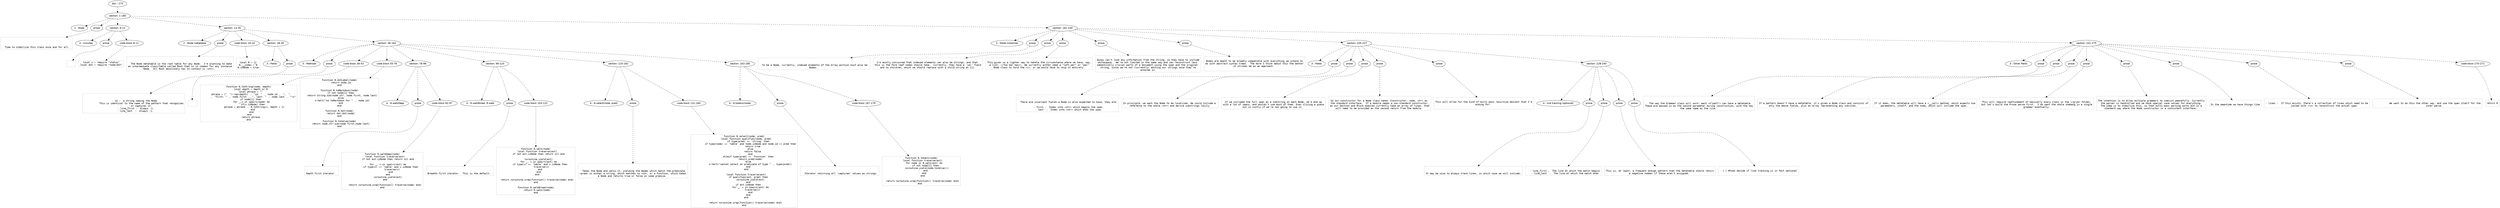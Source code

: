 digraph hierarchy {

node [fontname=Helvetica]
edge [style=dashed]

doc_0 [label="doc - 275"]


doc_0 -> { section_1}
{rank=same; section_1}

section_1 [label="section: 1-180"]


section_1 -> { header_2 prose_3 section_4 section_5 section_6}
{rank=same; header_2 prose_3 section_4 section_5 section_6}

header_2 [label="1 : Node"]

prose_3 [label="prose"]

section_4 [label="section: 6-12"]

section_5 [label="section: 13-35"]

section_6 [label="section: 181-240"]


prose_3 -> leaf_7
leaf_7  [color=Gray,shape=rectangle,fontname=Inconsolata,label="


  Time to stabilize this class once and for all. 
"]
section_4 -> { header_8 prose_9 codeblock_10}
{rank=same; header_8 prose_9 codeblock_10}

header_8 [label="3 : includes"]

prose_9 [label="prose"]

codeblock_10 [label="code block 8-11"]


prose_9 -> leaf_11
leaf_11  [color=Gray,shape=rectangle,fontname=Inconsolata,label="
"]
codeblock_10 -> leaf_12
leaf_12  [color=Gray,shape=rectangle,fontname=Inconsolata,label="local s = require \"status\"
local dot = require \"node/dot\""]
section_5 -> { header_13 prose_14 codeblock_15 section_16 section_17}
{rank=same; header_13 prose_14 codeblock_15 section_16 section_17}

header_13 [label="2 : Node metatable"]

prose_14 [label="prose"]

codeblock_15 [label="code block 19-24"]

section_16 [label="section: 28-35"]

section_17 [label="section: 36-162"]


prose_14 -> leaf_18
leaf_18  [color=Gray,shape=rectangle,fontname=Inconsolata,label="

  The Node metatable is the root table for any Node.  I'm planning to make
an intermediate class/table called Root that is in common for any instance
Node.  All Root absolutely has to contain is =str=. 
"]
codeblock_15 -> leaf_19
leaf_19  [color=Gray,shape=rectangle,fontname=Inconsolata,label="
local N = {}
N.__index = N
N.isNode = true"]
section_16 -> { header_20 prose_21}
{rank=same; header_20 prose_21}

header_20 [label="3 : Fields"]

prose_21 [label="prose"]


prose_21 -> leaf_22
leaf_22  [color=Gray,shape=rectangle,fontname=Inconsolata,label="

   - id :  A string naming the Node. 
           This is identical to the name of the pattern that recognizes
           or captures it.
   - line_first :  Always -1.
   - line_last  :  Always -1. 
"]
section_17 -> { header_23 prose_24 codeblock_25 codeblock_26 section_27 section_28 section_29 section_30}
{rank=same; header_23 prose_24 codeblock_25 codeblock_26 section_27 section_28 section_29 section_30}

header_23 [label="3 : Methods"]

prose_24 [label="prose"]

codeblock_25 [label="code block 38-53"]

codeblock_26 [label="code block 55-76"]

section_27 [label="section: 78-98"]

section_28 [label="section: 99-124"]

section_29 [label="section: 125-162"]

section_30 [label="section: 163-180"]


prose_24 -> leaf_31
leaf_31  [color=Gray,shape=rectangle,fontname=Inconsolata,label="
"]
codeblock_25 -> leaf_32
leaf_32  [color=Gray,shape=rectangle,fontname=Inconsolata,label="function N.toString(node, depth)
   local depth = depth or 0
   local phrase = \"\"
   phrase = (\"  \"):rep(depth) .. \"id: \" .. node.id .. \",  \"
      .. \"first: \" .. node.first .. \", last: \" .. node.last .. \"\\n\"
   if node[1] then
    for _,v in ipairs(node) do
      if(v.isNode) then
        phrase = phrase .. N.toString(v, depth + 1)
      end
    end
  end 
   return phrase
end"]
codeblock_26 -> leaf_33
leaf_33  [color=Gray,shape=rectangle,fontname=Inconsolata,label="function N.dotLabel(node)
  return node.id
end

function N.toMarkdown(node)
  if not node[1] then
    return string.sub(node.str, node.first, node.last)
  else
    s:halt(\"no toMarkdown for \" .. node.id)
  end
end

function N.dot(node)
  return dot.dot(node)
end

function N.toValue(node)
  return node.str:sub(node.first,node.last)
end
"]
section_27 -> { header_34 prose_35 codeblock_36}
{rank=same; header_34 prose_35 codeblock_36}

header_34 [label="4 : N.walkDeep"]

prose_35 [label="prose"]

codeblock_36 [label="code block 82-97"]


prose_35 -> leaf_37
leaf_37  [color=Gray,shape=rectangle,fontname=Inconsolata,label="

Depth-first iterator. 
"]
codeblock_36 -> leaf_38
leaf_38  [color=Gray,shape=rectangle,fontname=Inconsolata,label="function N.walkDeep(node)
    local function traverse(ast)
        if not ast.isNode then return nil end

        for _, v in ipairs(ast) do
            if type(v) == 'table' and v.isNode then
              traverse(v)
            end
        end
        coroutine.yield(ast)
    end

    return coroutine.wrap(function() traverse(node) end)
end"]
section_28 -> { header_39 prose_40 codeblock_41}
{rank=same; header_39 prose_40 codeblock_41}

header_39 [label="4 : N.walkBroad, N.walk"]

prose_40 [label="prose"]

codeblock_41 [label="code block 103-122"]


prose_40 -> leaf_42
leaf_42  [color=Gray,shape=rectangle,fontname=Inconsolata,label="

Breadth-first iterator.  This is the default. 
"]
codeblock_41 -> leaf_43
leaf_43  [color=Gray,shape=rectangle,fontname=Inconsolata,label="function N.walk(node)
  local function traverse(ast)
    if not ast.isNode then return nil end

    coroutine.yield(ast)
    for _, v in ipairs(ast) do
      if type(v) == 'table' and v.isNode then
        traverse(v)
      end
    end
  end

  return coroutine.wrap(function() traverse(node) end)
end

function N.walkBroad(node)
  return N.walk(node)
end"]
section_29 -> { header_44 prose_45 codeblock_46}
{rank=same; header_44 prose_45 codeblock_46}

header_44 [label="4 : N.select(node, pred)"]

prose_45 [label="prose"]

codeblock_46 [label="code block 131-160"]


prose_45 -> leaf_47
leaf_47  [color=Gray,shape=rectangle,fontname=Inconsolata,label="

  Takes the Node and walks it, yielding the Nodes which match the predicate.
=pred= is either a string, which matches to =id=, or a function, which takes
a Node and returns true or false on some premise. 
"]
codeblock_46 -> leaf_48
leaf_48  [color=Gray,shape=rectangle,fontname=Inconsolata,label="function N.select(node, pred)
   local function qualifies(node, pred)
      if type(pred) == 'string' then
         if type(node) == 'table' and node.isNode and node.id == pred then
            return true
         else
            return false
         end
      elseif type(pred) == 'function' then
         return pred(node)
      else
         s:halt(\"cannot select on predicate of type \" .. type(pred))
      end
   end

   local function traverse(ast)
      if qualifies(ast, pred) then
         coroutine.yield(ast)
      end
      if ast.isNode then
         for _, v in ipairs(ast) do
            traverse(v)
         end
      end
   end

  return coroutine.wrap(function() traverse(node) end)
end"]
section_30 -> { header_49 prose_50 codeblock_51}
{rank=same; header_49 prose_50 codeblock_51}

header_49 [label="4 : N.tokens(node)"]

prose_50 [label="prose"]

codeblock_51 [label="code block 167-179"]


prose_50 -> leaf_52
leaf_52  [color=Gray,shape=rectangle,fontname=Inconsolata,label="

  Iterator returning all 'captured' values as strings.
"]
codeblock_51 -> leaf_53
leaf_53  [color=Gray,shape=rectangle,fontname=Inconsolata,label="function N.tokens(node)
  local function traverse(ast)
    for node in N.walk(ast) do
      if not node[1] then
        coroutine.yield(node:toValue())
      end
    end
  end

  return coroutine.wrap(function() traverse(node) end)
end  "]
section_6 -> { header_54 prose_55 prose_56 prose_57 prose_58 prose_59 section_60 section_61}
{rank=same; header_54 prose_55 prose_56 prose_57 prose_58 prose_59 section_60 section_61}

header_54 [label="2 : Node Instances"]

prose_55 [label="prose"]

prose_56 [label="prose"]

prose_57 [label="prose"]

prose_58 [label="prose"]

prose_59 [label="prose"]

section_60 [label="section: 205-227"]

section_61 [label="section: 241-275"]


prose_55 -> leaf_62
leaf_62  [color=Gray,shape=rectangle,fontname=Inconsolata,label="

  To be a Node, currently, indexed elements of the Array portion must also be 
Nodes. 
"]
prose_56 -> leaf_63
leaf_63  [color=Gray,shape=rectangle,fontname=Inconsolata,label="
I'm mostly convinced that indexed elements can also be strings, and that 
this is the form leaf nodes should take.  Currently, they have a 'val' field
and no children, which we should replace with a child string at [1].
"]
prose_57 -> leaf_64
leaf_64  [color=Gray,shape=rectangle,fontname=Inconsolata,label="
This gives us a lighter way to handle the circumstance where we have, say,
a list, =(foo bar baz)=. We currently either need a \"left-per\" or \"pal\"
Node class to hold the =(=, or we would have to skip it entirely.
"]
prose_58 -> leaf_65
leaf_65  [color=Gray,shape=rectangle,fontname=Inconsolata,label="
Quipu can't lose any information from the string, so they have to include
whitespace.  We're not limited in the same way and can reconstruct less 
semantically crucial parts of a document using the span and the original 
string, since we're not /currently/ editing our strings once they're
entered in.
"]
prose_59 -> leaf_66
leaf_66  [color=Gray,shape=rectangle,fontname=Inconsolata,label="
Nodes are meant to be broadly compatible with everything we intend to
do with abstract syntax trees.  The more I think about this the better
it strikes me as an approach. 

"]
section_60 -> { header_67 prose_68 prose_69 prose_70 prose_71 prose_72 section_73}
{rank=same; header_67 prose_68 prose_69 prose_70 prose_71 prose_72 section_73}

header_67 [label="3 : Fields"]

prose_68 [label="prose"]

prose_69 [label="prose"]

prose_70 [label="prose"]

prose_71 [label="prose"]

prose_72 [label="prose"]

section_73 [label="section: 228-240"]


prose_68 -> leaf_74
leaf_74  [color=Gray,shape=rectangle,fontname=Inconsolata,label="

  There are invariant fields a Node is also expected to have, they are:
 
  - first :  Index into =str= which begins the span.
  - last  :  Index into =str= which ends the span.
"]
prose_69 -> leaf_75
leaf_75  [color=Gray,shape=rectangle,fontname=Inconsolata,label="
In principle, we want the Node to be localized. We could include a 
reference to the whole =str= and derive substrings lazily.
"]
prose_70 -> leaf_76
leaf_76  [color=Gray,shape=rectangle,fontname=Inconsolata,label="
If we included the full span as a substring on each Node, we'd end up
with a lot of spans, and wouldn't use most of them. Even slicing a piece
out is costly if we're not going to use it. 
"]
prose_71 -> leaf_77
leaf_77  [color=Gray,shape=rectangle,fontname=Inconsolata,label="
So our constructor for a Node class takes (Constructor, node, str) as 
the standard interface.  If a module needs a non-standard constructor,
as our Section and Block modules currently take an array of lines, that
will need to be provided as the second return from the module. 
"]
prose_72 -> leaf_78
leaf_78  [color=Gray,shape=rectangle,fontname=Inconsolata,label="
This will allow for the kind of multi-pass recursive-descent that I'm
aiming for. 

"]
section_73 -> { header_79 prose_80 prose_81 prose_82 prose_83}
{rank=same; header_79 prose_80 prose_81 prose_82 prose_83}

header_79 [label="4 : line tracking (optional)"]

prose_80 [label="prose"]

prose_81 [label="prose"]

prose_82 [label="prose"]

prose_83 [label="prose"]


prose_80 -> leaf_84
leaf_84  [color=Gray,shape=rectangle,fontname=Inconsolata,label="

It may be wise to always track lines, in which case we will include:
"]
prose_81 -> leaf_85
leaf_85  [color=Gray,shape=rectangle,fontname=Inconsolata,label="
  - line_first :  The line at which the match begins
  - line_last  :  The line at which the match ends
"]
prose_82 -> leaf_86
leaf_86  [color=Gray,shape=rectangle,fontname=Inconsolata,label="
This is, at least, a frequent enough pattern that the metatable should return
a negative number if these aren't assigned. 
"]
prose_83 -> leaf_87
leaf_87  [color=Gray,shape=rectangle,fontname=Inconsolata,label="
- [ ] #todo decide if line tracking is in fact optional

"]
section_61 -> { header_88 prose_89 prose_90 prose_91 prose_92 prose_93 prose_94 prose_95 prose_96 codeblock_97}
{rank=same; header_88 prose_89 prose_90 prose_91 prose_92 prose_93 prose_94 prose_95 prose_96 codeblock_97}

header_88 [label="3 : Other fields"]

prose_89 [label="prose"]

prose_90 [label="prose"]

prose_91 [label="prose"]

prose_92 [label="prose"]

prose_93 [label="prose"]

prose_94 [label="prose"]

prose_95 [label="prose"]

prose_96 [label="prose"]

codeblock_97 [label="code block 270-272"]


prose_89 -> leaf_98
leaf_98  [color=Gray,shape=rectangle,fontname=Inconsolata,label="

  The way the Grammar class will work: each =V\"patt\"= can have a metatable.
These are passed in as the second parameter during construction, with the key
the same name as the rule. 
"]
prose_90 -> leaf_99
leaf_99  [color=Gray,shape=rectangle,fontname=Inconsolata,label="
If a pattern doesn't have a metatable, it's given a Node class and consists of
only the above fields, plus an array representing any subrules. 
"]
prose_91 -> leaf_100
leaf_100  [color=Gray,shape=rectangle,fontname=Inconsolata,label="
If it does, the metatable will have a =__call= method, which expects two
parameters, itself, and the node, which will include the span. 
"]
prose_92 -> leaf_101
leaf_101  [color=Gray,shape=rectangle,fontname=Inconsolata,label="
This will require reattunement of basically every class in the =/grym= folder,
but let's build the Prose parse first.  I do want the whole shebang in a single
grammar eventually.
"]
prose_93 -> leaf_102
leaf_102  [color=Gray,shape=rectangle,fontname=Inconsolata,label="
The intention is to allow multiple grammars to coexist peacefully. Currently
the parser is handrolled and we have special case values for everything.
The idea is to stabilize this, so that multi-pass parsing works but in a
standard way where the Node constructor is a consistent interface. 
"]
prose_94 -> leaf_103
leaf_103  [color=Gray,shape=rectangle,fontname=Inconsolata,label="
In the meantime we have things like
"]
prose_95 -> leaf_104
leaf_104  [color=Gray,shape=rectangle,fontname=Inconsolata,label="
- lines :  If this exists, there's a collection of lines which need to be
           joined with =\\n= to reconstruct the actual span.
"]
prose_96 -> leaf_105
leaf_105  [color=Gray,shape=rectangle,fontname=Inconsolata,label="
           We want to do this the other way, and use the span itself for the
           inner parse. 
"]
codeblock_97 -> leaf_106
leaf_106  [color=Gray,shape=rectangle,fontname=Inconsolata,label="return N"]

}
